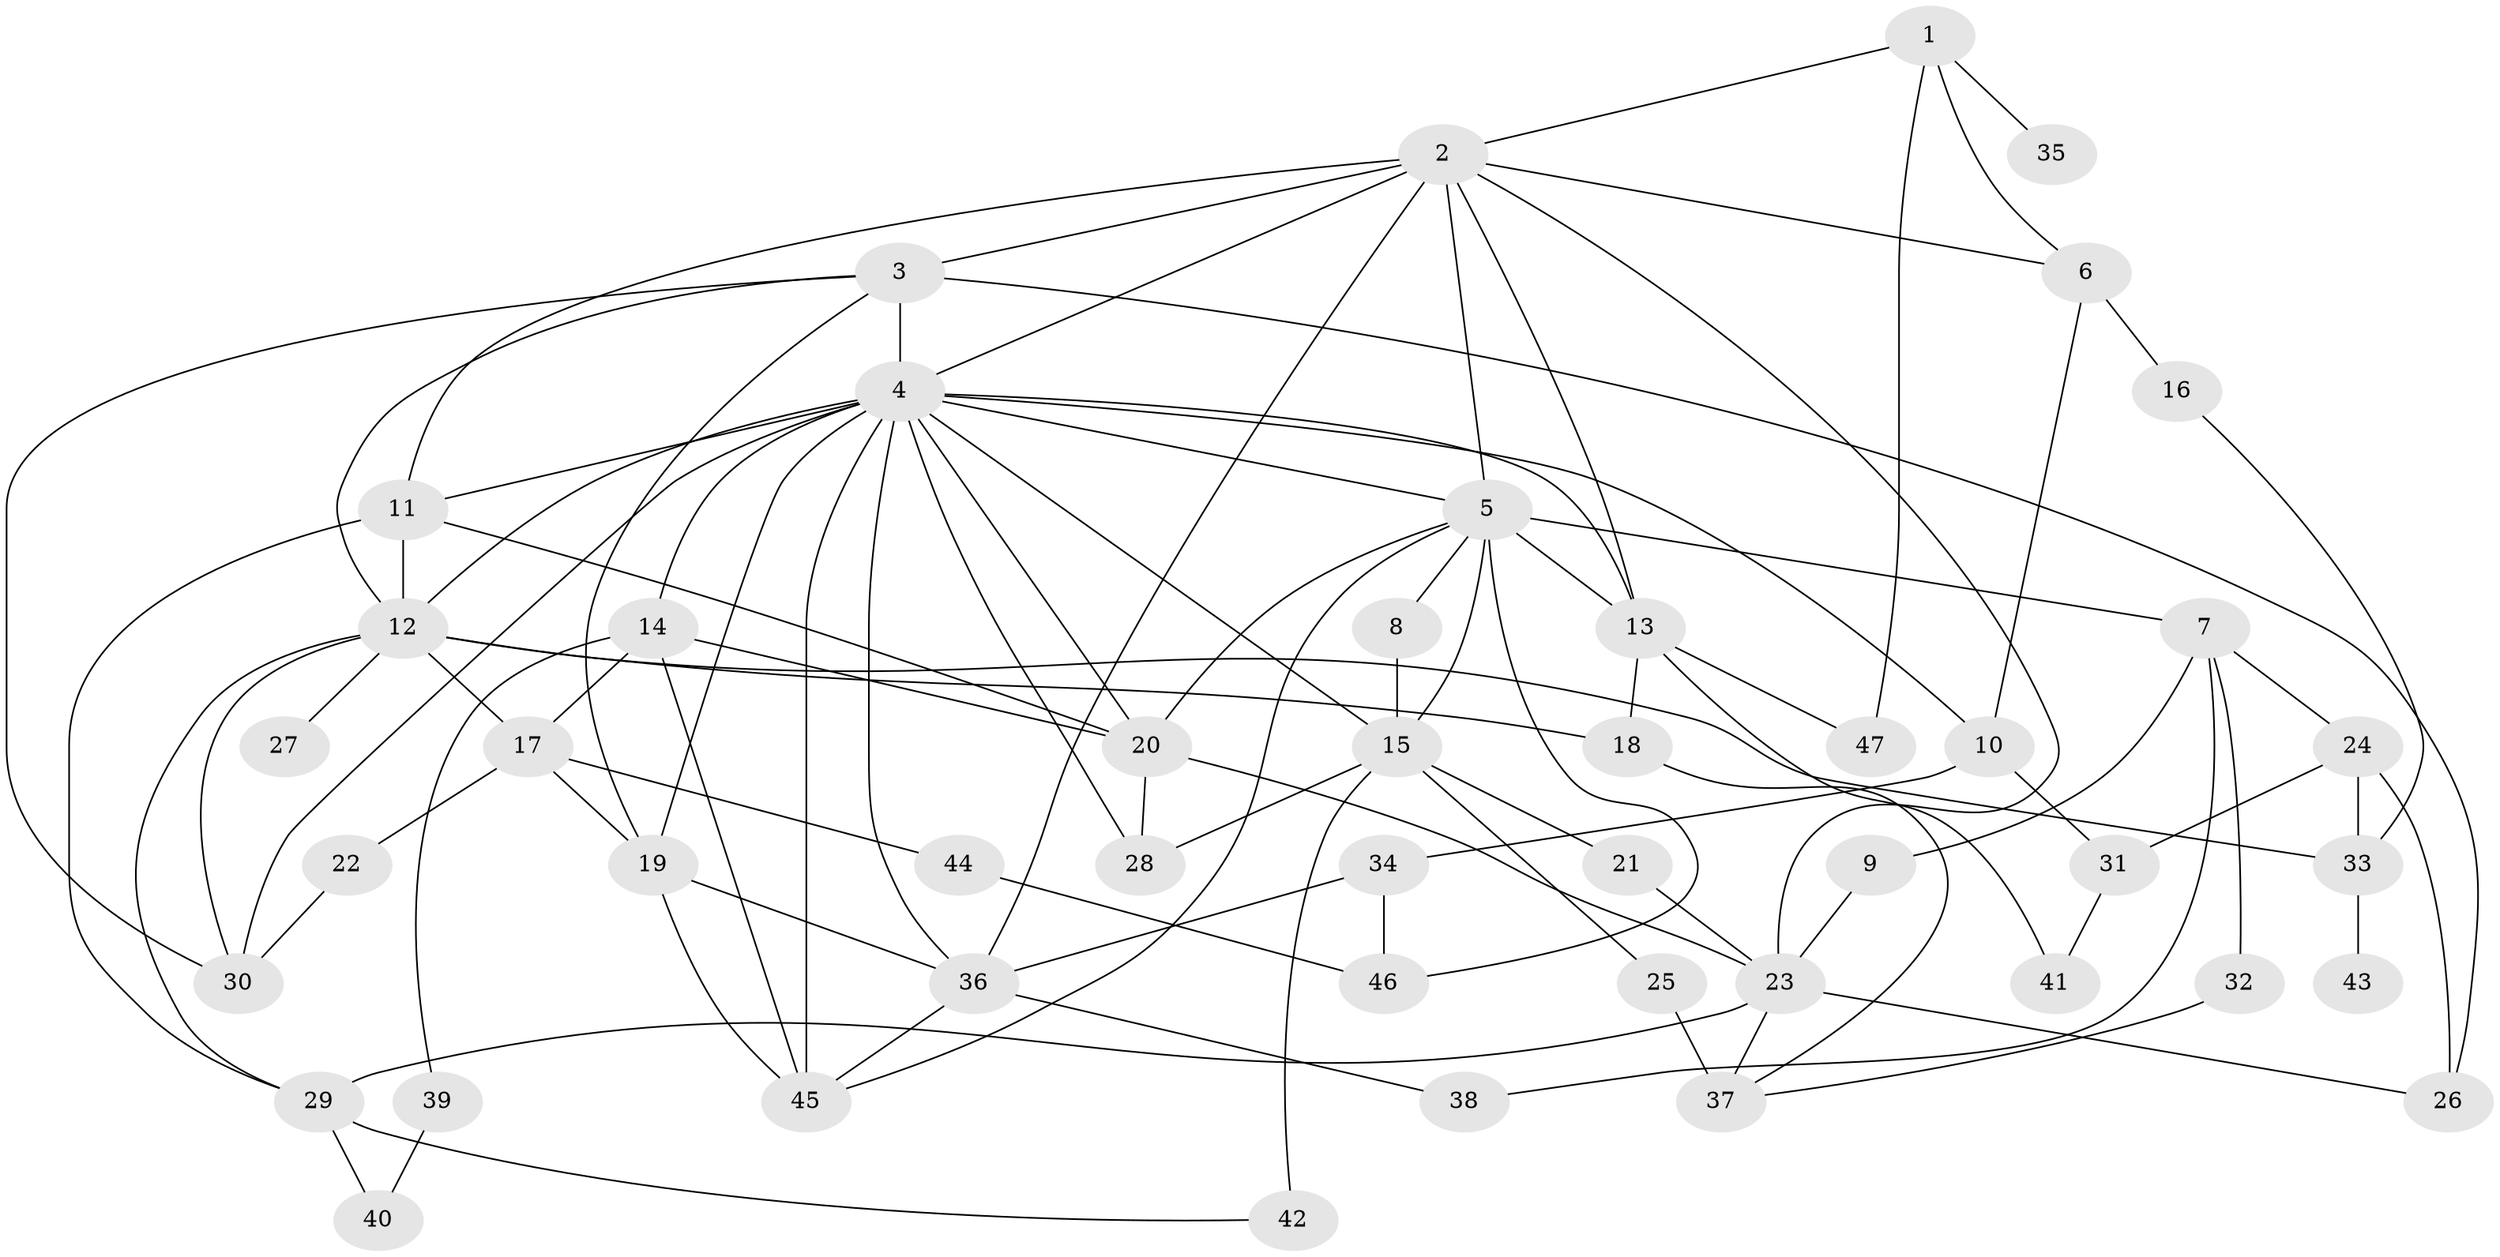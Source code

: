 // original degree distribution, {5: 0.07964601769911504, 11: 0.008849557522123894, 3: 0.21238938053097345, 10: 0.008849557522123894, 6: 0.061946902654867256, 7: 0.017699115044247787, 1: 0.23008849557522124, 2: 0.25663716814159293, 4: 0.12389380530973451}
// Generated by graph-tools (version 1.1) at 2025/49/03/04/25 22:49:09]
// undirected, 47 vertices, 96 edges
graph export_dot {
  node [color=gray90,style=filled];
  1;
  2;
  3;
  4;
  5;
  6;
  7;
  8;
  9;
  10;
  11;
  12;
  13;
  14;
  15;
  16;
  17;
  18;
  19;
  20;
  21;
  22;
  23;
  24;
  25;
  26;
  27;
  28;
  29;
  30;
  31;
  32;
  33;
  34;
  35;
  36;
  37;
  38;
  39;
  40;
  41;
  42;
  43;
  44;
  45;
  46;
  47;
  1 -- 2 [weight=1.0];
  1 -- 6 [weight=1.0];
  1 -- 35 [weight=1.0];
  1 -- 47 [weight=1.0];
  2 -- 3 [weight=2.0];
  2 -- 4 [weight=1.0];
  2 -- 5 [weight=1.0];
  2 -- 6 [weight=1.0];
  2 -- 11 [weight=1.0];
  2 -- 13 [weight=1.0];
  2 -- 23 [weight=1.0];
  2 -- 36 [weight=1.0];
  3 -- 4 [weight=1.0];
  3 -- 12 [weight=1.0];
  3 -- 19 [weight=1.0];
  3 -- 26 [weight=1.0];
  3 -- 30 [weight=1.0];
  4 -- 5 [weight=1.0];
  4 -- 10 [weight=1.0];
  4 -- 11 [weight=1.0];
  4 -- 12 [weight=1.0];
  4 -- 13 [weight=1.0];
  4 -- 14 [weight=1.0];
  4 -- 15 [weight=1.0];
  4 -- 19 [weight=1.0];
  4 -- 20 [weight=1.0];
  4 -- 28 [weight=1.0];
  4 -- 30 [weight=1.0];
  4 -- 36 [weight=1.0];
  4 -- 45 [weight=1.0];
  5 -- 7 [weight=1.0];
  5 -- 8 [weight=1.0];
  5 -- 13 [weight=1.0];
  5 -- 15 [weight=2.0];
  5 -- 20 [weight=2.0];
  5 -- 45 [weight=1.0];
  5 -- 46 [weight=1.0];
  6 -- 10 [weight=1.0];
  6 -- 16 [weight=2.0];
  7 -- 9 [weight=1.0];
  7 -- 24 [weight=1.0];
  7 -- 32 [weight=1.0];
  7 -- 38 [weight=1.0];
  8 -- 15 [weight=1.0];
  9 -- 23 [weight=1.0];
  10 -- 31 [weight=1.0];
  10 -- 34 [weight=2.0];
  11 -- 12 [weight=1.0];
  11 -- 20 [weight=1.0];
  11 -- 29 [weight=1.0];
  12 -- 17 [weight=1.0];
  12 -- 18 [weight=1.0];
  12 -- 27 [weight=1.0];
  12 -- 29 [weight=1.0];
  12 -- 30 [weight=1.0];
  12 -- 33 [weight=1.0];
  13 -- 18 [weight=1.0];
  13 -- 41 [weight=1.0];
  13 -- 47 [weight=1.0];
  14 -- 17 [weight=1.0];
  14 -- 20 [weight=1.0];
  14 -- 39 [weight=1.0];
  14 -- 45 [weight=1.0];
  15 -- 21 [weight=1.0];
  15 -- 25 [weight=1.0];
  15 -- 28 [weight=1.0];
  15 -- 42 [weight=2.0];
  16 -- 33 [weight=1.0];
  17 -- 19 [weight=1.0];
  17 -- 22 [weight=1.0];
  17 -- 44 [weight=1.0];
  18 -- 37 [weight=1.0];
  19 -- 36 [weight=1.0];
  19 -- 45 [weight=1.0];
  20 -- 23 [weight=1.0];
  20 -- 28 [weight=2.0];
  21 -- 23 [weight=1.0];
  22 -- 30 [weight=1.0];
  23 -- 26 [weight=1.0];
  23 -- 29 [weight=1.0];
  23 -- 37 [weight=1.0];
  24 -- 26 [weight=1.0];
  24 -- 31 [weight=1.0];
  24 -- 33 [weight=1.0];
  25 -- 37 [weight=3.0];
  29 -- 40 [weight=1.0];
  29 -- 42 [weight=1.0];
  31 -- 41 [weight=1.0];
  32 -- 37 [weight=1.0];
  33 -- 43 [weight=1.0];
  34 -- 36 [weight=1.0];
  34 -- 46 [weight=1.0];
  36 -- 38 [weight=1.0];
  36 -- 45 [weight=1.0];
  39 -- 40 [weight=1.0];
  44 -- 46 [weight=1.0];
}
